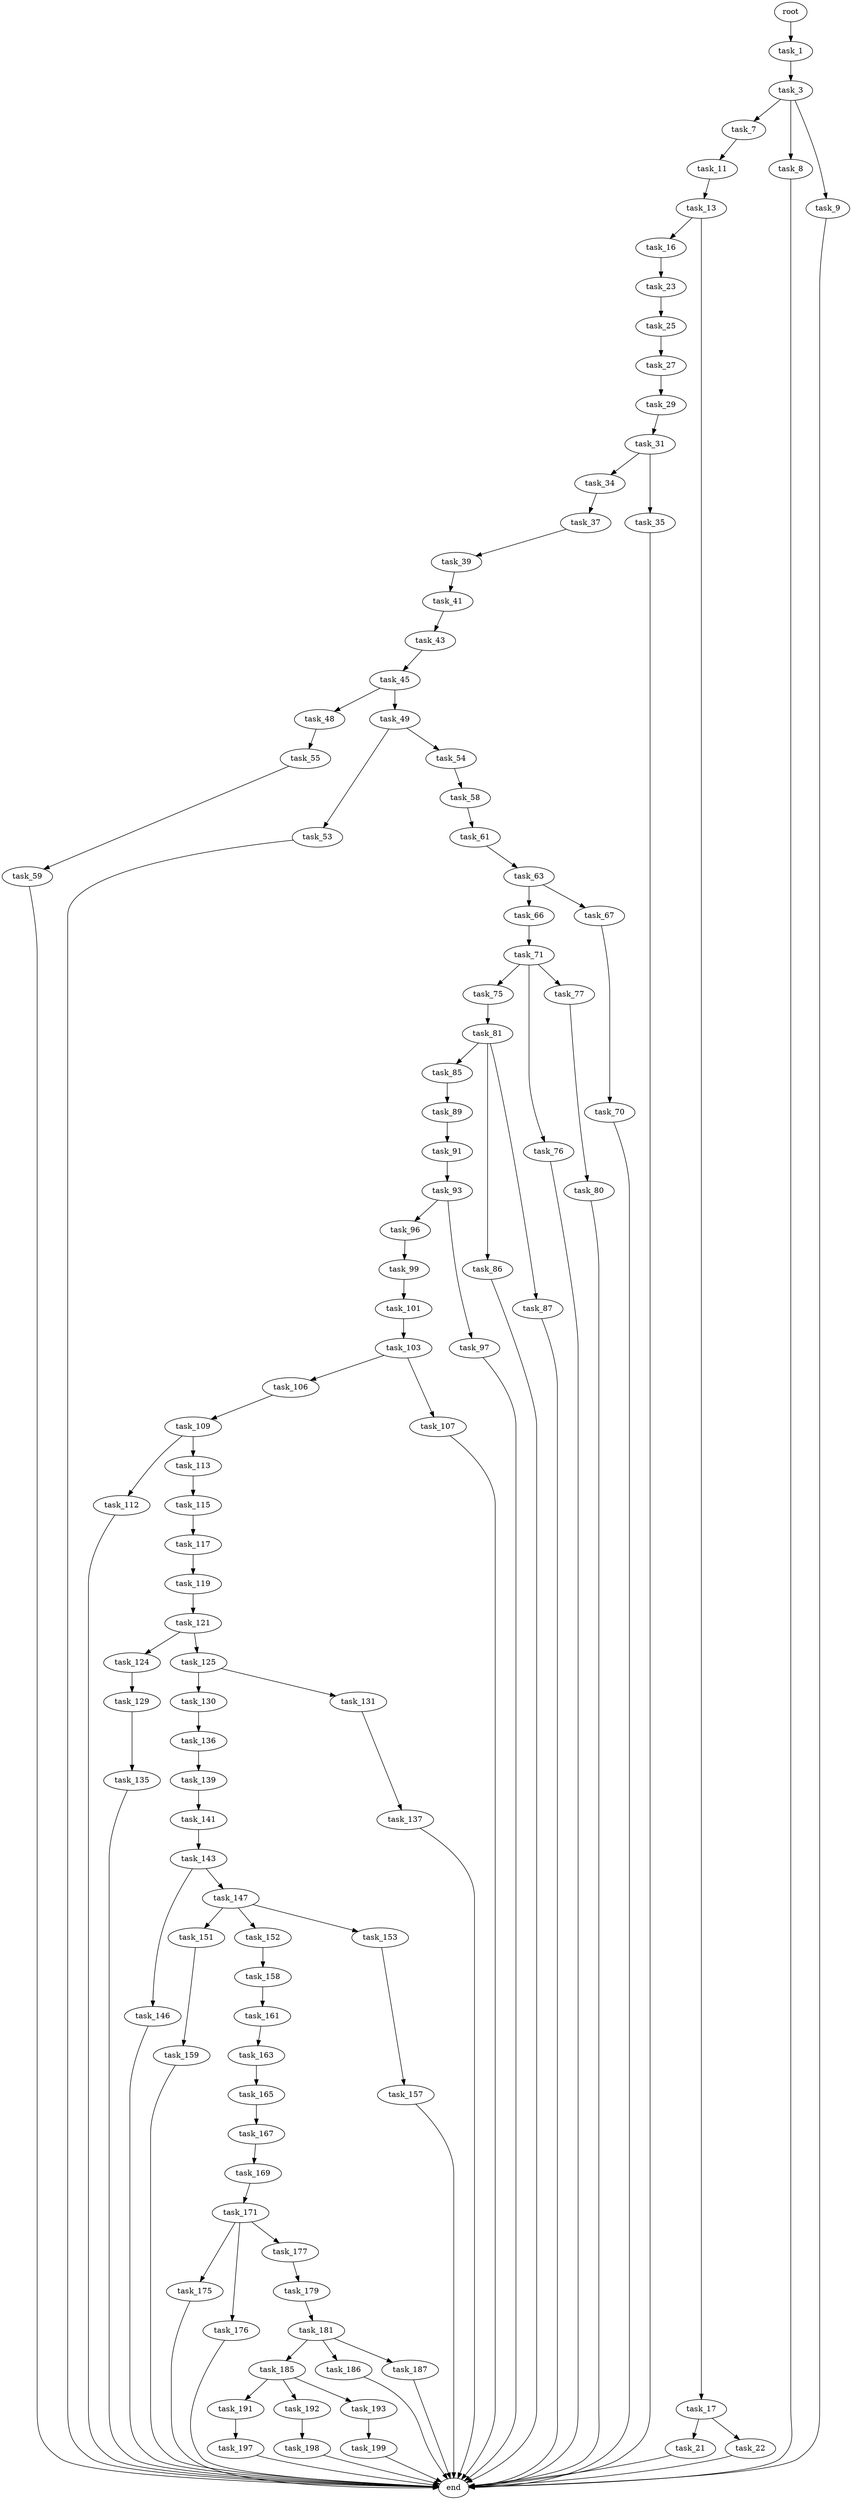 digraph G {
  root [size="0.000000"];
  task_1 [size="11436590425.000000"];
  task_3 [size="771849679068.000000"];
  task_7 [size="10193983632.000000"];
  task_8 [size="406090126673.000000"];
  task_9 [size="2074759538.000000"];
  task_11 [size="231928233984.000000"];
  end [size="0.000000"];
  task_13 [size="25225720748.000000"];
  task_16 [size="1003466826626.000000"];
  task_17 [size="8589934592.000000"];
  task_23 [size="231928233984.000000"];
  task_21 [size="32792923934.000000"];
  task_22 [size="368293445632.000000"];
  task_25 [size="368293445632.000000"];
  task_27 [size="733501348.000000"];
  task_29 [size="3357723122.000000"];
  task_31 [size="1073741824000.000000"];
  task_34 [size="8589934592.000000"];
  task_35 [size="98879233092.000000"];
  task_37 [size="20217388347.000000"];
  task_39 [size="1661483800.000000"];
  task_41 [size="1073741824000.000000"];
  task_43 [size="549755813888.000000"];
  task_45 [size="231928233984.000000"];
  task_48 [size="620004705900.000000"];
  task_49 [size="549755813888.000000"];
  task_55 [size="134217728000.000000"];
  task_53 [size="16746044091.000000"];
  task_54 [size="40055323790.000000"];
  task_58 [size="8589934592.000000"];
  task_59 [size="75609264135.000000"];
  task_61 [size="134217728000.000000"];
  task_63 [size="111231176617.000000"];
  task_66 [size="368293445632.000000"];
  task_67 [size="549755813888.000000"];
  task_71 [size="577767263996.000000"];
  task_70 [size="678141132136.000000"];
  task_75 [size="46068421203.000000"];
  task_76 [size="782757789696.000000"];
  task_77 [size="9466893025.000000"];
  task_81 [size="746164634870.000000"];
  task_80 [size="198969875707.000000"];
  task_85 [size="8837369204.000000"];
  task_86 [size="978294444799.000000"];
  task_87 [size="549755813888.000000"];
  task_89 [size="341392845229.000000"];
  task_91 [size="38686612956.000000"];
  task_93 [size="782757789696.000000"];
  task_96 [size="1037389861440.000000"];
  task_97 [size="549755813888.000000"];
  task_99 [size="782757789696.000000"];
  task_101 [size="301964687939.000000"];
  task_103 [size="1173137222.000000"];
  task_106 [size="5439626376.000000"];
  task_107 [size="36801960876.000000"];
  task_109 [size="23792030878.000000"];
  task_112 [size="368293445632.000000"];
  task_113 [size="43765919164.000000"];
  task_115 [size="134217728000.000000"];
  task_117 [size="14832615698.000000"];
  task_119 [size="182317631688.000000"];
  task_121 [size="4437652646.000000"];
  task_124 [size="11392471878.000000"];
  task_125 [size="549755813888.000000"];
  task_129 [size="14026433588.000000"];
  task_130 [size="1459281892.000000"];
  task_131 [size="64951138351.000000"];
  task_135 [size="9032939902.000000"];
  task_136 [size="782757789696.000000"];
  task_137 [size="68719476736.000000"];
  task_139 [size="231928233984.000000"];
  task_141 [size="549755813888.000000"];
  task_143 [size="22125428649.000000"];
  task_146 [size="137986826884.000000"];
  task_147 [size="2342075489.000000"];
  task_151 [size="146521795150.000000"];
  task_152 [size="28991029248.000000"];
  task_153 [size="134217728000.000000"];
  task_159 [size="231928233984.000000"];
  task_158 [size="2033356220.000000"];
  task_157 [size="231928233984.000000"];
  task_161 [size="303507065688.000000"];
  task_163 [size="68719476736.000000"];
  task_165 [size="900800396.000000"];
  task_167 [size="9418811047.000000"];
  task_169 [size="5249473464.000000"];
  task_171 [size="217691115598.000000"];
  task_175 [size="523977002744.000000"];
  task_176 [size="16646247762.000000"];
  task_177 [size="782757789696.000000"];
  task_179 [size="15140727947.000000"];
  task_181 [size="1825080489.000000"];
  task_185 [size="28991029248.000000"];
  task_186 [size="442890734284.000000"];
  task_187 [size="127866487004.000000"];
  task_191 [size="412552434944.000000"];
  task_192 [size="1073741824000.000000"];
  task_193 [size="4672633414.000000"];
  task_197 [size="644394348089.000000"];
  task_198 [size="78565131221.000000"];
  task_199 [size="2771848134.000000"];

  root -> task_1 [size="1.000000"];
  task_1 -> task_3 [size="411041792.000000"];
  task_3 -> task_7 [size="536870912.000000"];
  task_3 -> task_8 [size="536870912.000000"];
  task_3 -> task_9 [size="536870912.000000"];
  task_7 -> task_11 [size="33554432.000000"];
  task_8 -> end [size="1.000000"];
  task_9 -> end [size="1.000000"];
  task_11 -> task_13 [size="301989888.000000"];
  task_13 -> task_16 [size="536870912.000000"];
  task_13 -> task_17 [size="536870912.000000"];
  task_16 -> task_23 [size="679477248.000000"];
  task_17 -> task_21 [size="33554432.000000"];
  task_17 -> task_22 [size="33554432.000000"];
  task_23 -> task_25 [size="301989888.000000"];
  task_21 -> end [size="1.000000"];
  task_22 -> end [size="1.000000"];
  task_25 -> task_27 [size="411041792.000000"];
  task_27 -> task_29 [size="33554432.000000"];
  task_29 -> task_31 [size="134217728.000000"];
  task_31 -> task_34 [size="838860800.000000"];
  task_31 -> task_35 [size="838860800.000000"];
  task_34 -> task_37 [size="33554432.000000"];
  task_35 -> end [size="1.000000"];
  task_37 -> task_39 [size="679477248.000000"];
  task_39 -> task_41 [size="75497472.000000"];
  task_41 -> task_43 [size="838860800.000000"];
  task_43 -> task_45 [size="536870912.000000"];
  task_45 -> task_48 [size="301989888.000000"];
  task_45 -> task_49 [size="301989888.000000"];
  task_48 -> task_55 [size="411041792.000000"];
  task_49 -> task_53 [size="536870912.000000"];
  task_49 -> task_54 [size="536870912.000000"];
  task_55 -> task_59 [size="209715200.000000"];
  task_53 -> end [size="1.000000"];
  task_54 -> task_58 [size="75497472.000000"];
  task_58 -> task_61 [size="33554432.000000"];
  task_59 -> end [size="1.000000"];
  task_61 -> task_63 [size="209715200.000000"];
  task_63 -> task_66 [size="75497472.000000"];
  task_63 -> task_67 [size="75497472.000000"];
  task_66 -> task_71 [size="411041792.000000"];
  task_67 -> task_70 [size="536870912.000000"];
  task_71 -> task_75 [size="536870912.000000"];
  task_71 -> task_76 [size="536870912.000000"];
  task_71 -> task_77 [size="536870912.000000"];
  task_70 -> end [size="1.000000"];
  task_75 -> task_81 [size="838860800.000000"];
  task_76 -> end [size="1.000000"];
  task_77 -> task_80 [size="209715200.000000"];
  task_81 -> task_85 [size="679477248.000000"];
  task_81 -> task_86 [size="679477248.000000"];
  task_81 -> task_87 [size="679477248.000000"];
  task_80 -> end [size="1.000000"];
  task_85 -> task_89 [size="679477248.000000"];
  task_86 -> end [size="1.000000"];
  task_87 -> end [size="1.000000"];
  task_89 -> task_91 [size="301989888.000000"];
  task_91 -> task_93 [size="679477248.000000"];
  task_93 -> task_96 [size="679477248.000000"];
  task_93 -> task_97 [size="679477248.000000"];
  task_96 -> task_99 [size="679477248.000000"];
  task_97 -> end [size="1.000000"];
  task_99 -> task_101 [size="679477248.000000"];
  task_101 -> task_103 [size="209715200.000000"];
  task_103 -> task_106 [size="33554432.000000"];
  task_103 -> task_107 [size="33554432.000000"];
  task_106 -> task_109 [size="209715200.000000"];
  task_107 -> end [size="1.000000"];
  task_109 -> task_112 [size="411041792.000000"];
  task_109 -> task_113 [size="411041792.000000"];
  task_112 -> end [size="1.000000"];
  task_113 -> task_115 [size="33554432.000000"];
  task_115 -> task_117 [size="209715200.000000"];
  task_117 -> task_119 [size="301989888.000000"];
  task_119 -> task_121 [size="134217728.000000"];
  task_121 -> task_124 [size="75497472.000000"];
  task_121 -> task_125 [size="75497472.000000"];
  task_124 -> task_129 [size="536870912.000000"];
  task_125 -> task_130 [size="536870912.000000"];
  task_125 -> task_131 [size="536870912.000000"];
  task_129 -> task_135 [size="411041792.000000"];
  task_130 -> task_136 [size="134217728.000000"];
  task_131 -> task_137 [size="75497472.000000"];
  task_135 -> end [size="1.000000"];
  task_136 -> task_139 [size="679477248.000000"];
  task_137 -> end [size="1.000000"];
  task_139 -> task_141 [size="301989888.000000"];
  task_141 -> task_143 [size="536870912.000000"];
  task_143 -> task_146 [size="411041792.000000"];
  task_143 -> task_147 [size="411041792.000000"];
  task_146 -> end [size="1.000000"];
  task_147 -> task_151 [size="209715200.000000"];
  task_147 -> task_152 [size="209715200.000000"];
  task_147 -> task_153 [size="209715200.000000"];
  task_151 -> task_159 [size="209715200.000000"];
  task_152 -> task_158 [size="75497472.000000"];
  task_153 -> task_157 [size="209715200.000000"];
  task_159 -> end [size="1.000000"];
  task_158 -> task_161 [size="33554432.000000"];
  task_157 -> end [size="1.000000"];
  task_161 -> task_163 [size="209715200.000000"];
  task_163 -> task_165 [size="134217728.000000"];
  task_165 -> task_167 [size="33554432.000000"];
  task_167 -> task_169 [size="838860800.000000"];
  task_169 -> task_171 [size="134217728.000000"];
  task_171 -> task_175 [size="411041792.000000"];
  task_171 -> task_176 [size="411041792.000000"];
  task_171 -> task_177 [size="411041792.000000"];
  task_175 -> end [size="1.000000"];
  task_176 -> end [size="1.000000"];
  task_177 -> task_179 [size="679477248.000000"];
  task_179 -> task_181 [size="838860800.000000"];
  task_181 -> task_185 [size="75497472.000000"];
  task_181 -> task_186 [size="75497472.000000"];
  task_181 -> task_187 [size="75497472.000000"];
  task_185 -> task_191 [size="75497472.000000"];
  task_185 -> task_192 [size="75497472.000000"];
  task_185 -> task_193 [size="75497472.000000"];
  task_186 -> end [size="1.000000"];
  task_187 -> end [size="1.000000"];
  task_191 -> task_197 [size="536870912.000000"];
  task_192 -> task_198 [size="838860800.000000"];
  task_193 -> task_199 [size="75497472.000000"];
  task_197 -> end [size="1.000000"];
  task_198 -> end [size="1.000000"];
  task_199 -> end [size="1.000000"];
}
